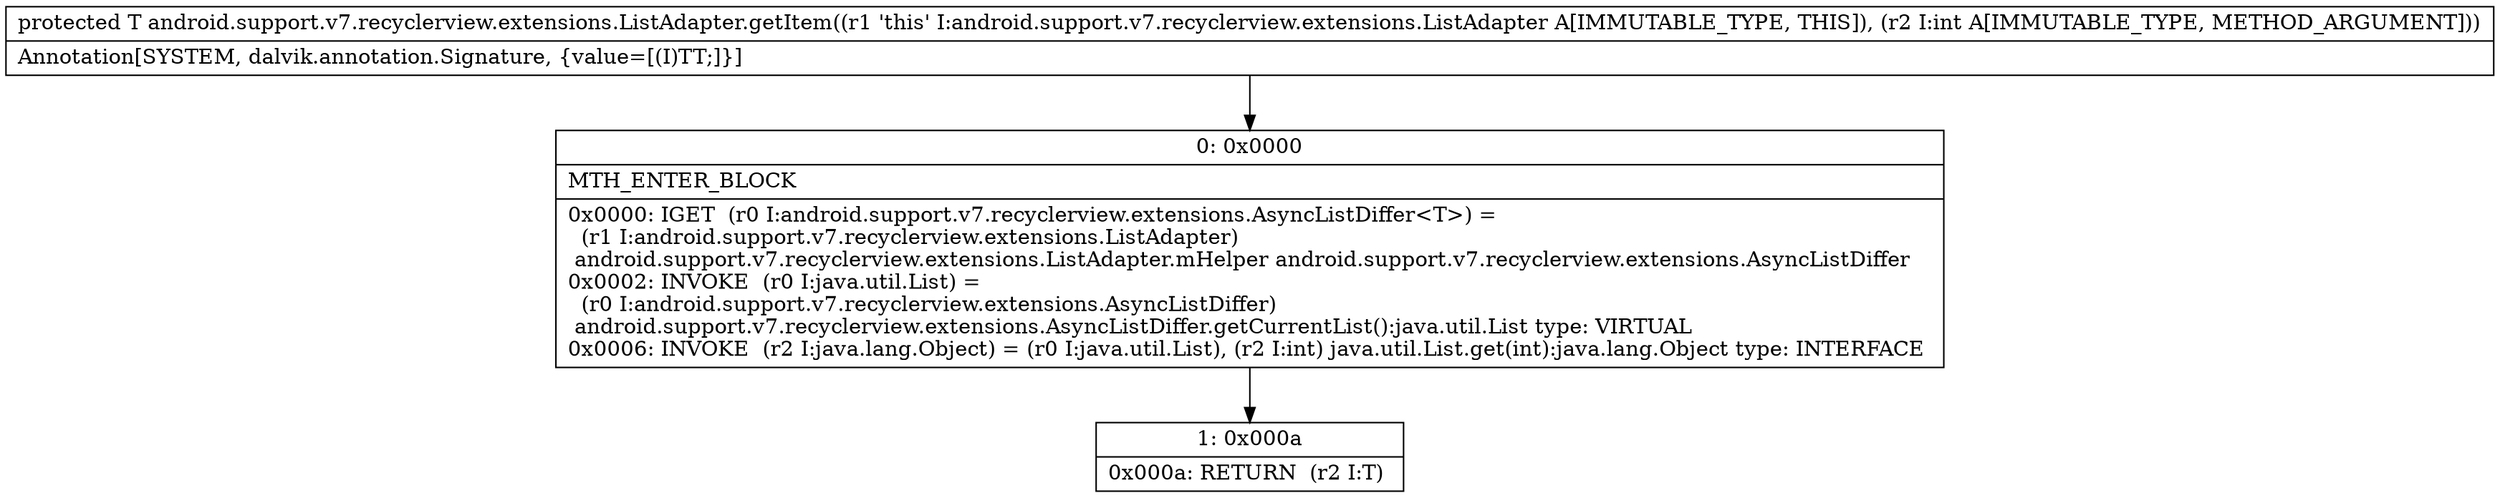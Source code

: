 digraph "CFG forandroid.support.v7.recyclerview.extensions.ListAdapter.getItem(I)Ljava\/lang\/Object;" {
Node_0 [shape=record,label="{0\:\ 0x0000|MTH_ENTER_BLOCK\l|0x0000: IGET  (r0 I:android.support.v7.recyclerview.extensions.AsyncListDiffer\<T\>) = \l  (r1 I:android.support.v7.recyclerview.extensions.ListAdapter)\l android.support.v7.recyclerview.extensions.ListAdapter.mHelper android.support.v7.recyclerview.extensions.AsyncListDiffer \l0x0002: INVOKE  (r0 I:java.util.List) = \l  (r0 I:android.support.v7.recyclerview.extensions.AsyncListDiffer)\l android.support.v7.recyclerview.extensions.AsyncListDiffer.getCurrentList():java.util.List type: VIRTUAL \l0x0006: INVOKE  (r2 I:java.lang.Object) = (r0 I:java.util.List), (r2 I:int) java.util.List.get(int):java.lang.Object type: INTERFACE \l}"];
Node_1 [shape=record,label="{1\:\ 0x000a|0x000a: RETURN  (r2 I:T) \l}"];
MethodNode[shape=record,label="{protected T android.support.v7.recyclerview.extensions.ListAdapter.getItem((r1 'this' I:android.support.v7.recyclerview.extensions.ListAdapter A[IMMUTABLE_TYPE, THIS]), (r2 I:int A[IMMUTABLE_TYPE, METHOD_ARGUMENT]))  | Annotation[SYSTEM, dalvik.annotation.Signature, \{value=[(I)TT;]\}]\l}"];
MethodNode -> Node_0;
Node_0 -> Node_1;
}

